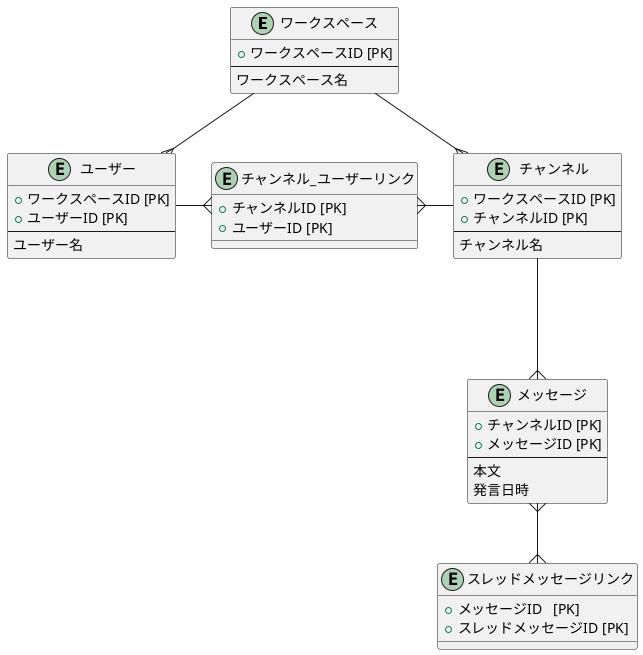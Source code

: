 @startuml

/'
  メッセージ
  スレッドメッセージ
  チャンネル
  ユーザー 
 '/

entity "ワークスペース" as workspaces {
  + ワークスペースID [PK]
  --
  ワークスペース名
}

entity "ユーザー" as users {
  + ワークスペースID [PK]
  + ユーザーID [PK]
  --
  ユーザー名
}

entity "チャンネル" as channels {
  + ワークスペースID [PK]
  + チャンネルID [PK]
  --
  チャンネル名
}

entity "チャンネル_ユーザーリンク" as channels_user_link {
  + チャンネルID [PK]
  + ユーザーID [PK]
}

entity "メッセージ" as messages {
  + チャンネルID [PK]
  + メッセージID [PK]
  --
  本文
  発言日時
}

entity "スレッドメッセージリンク" as thread_message_link {
  + メッセージID   [PK]
  + スレッドメッセージID [PK]
}

/'
関係性
------   :1
----||   :1 and only 1
----o|   :0 or 1
-----{   :many
----|{   :1 or more
----o{   :0 or many

entityの位置
ri ...right
le ...left
do ...down
'/
workspaces --{ users
workspaces --{ channels
users    --ri-{ channels_user_link
channels --le-{ channels_user_link
channels ---{ messages
messages }--{ thread_message_link

@enduml
